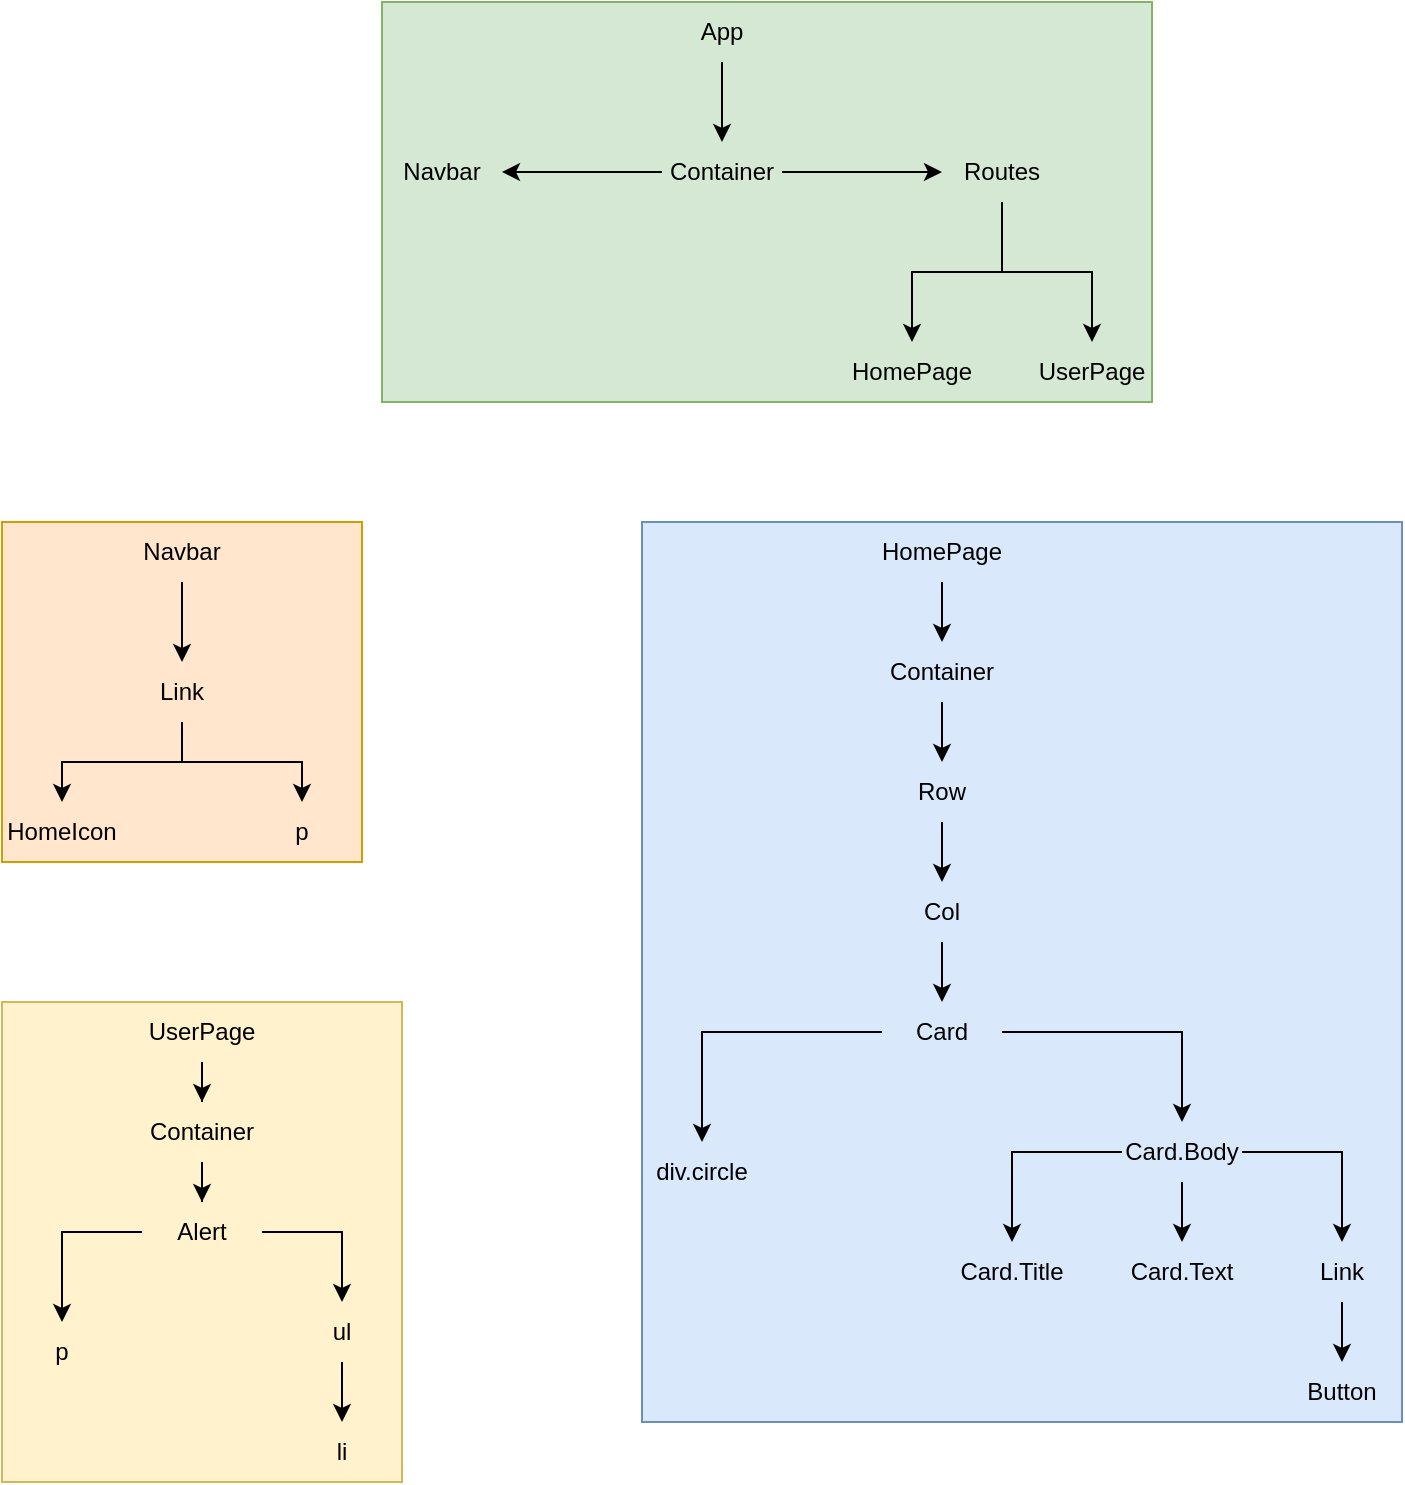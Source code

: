 <mxfile version="15.7.4" type="device"><diagram id="cEDXQBNFGNIH8sHJYtBG" name="Page-1"><mxGraphModel dx="782" dy="436" grid="1" gridSize="10" guides="1" tooltips="1" connect="1" arrows="1" fold="1" page="1" pageScale="1" pageWidth="850" pageHeight="1100" math="0" shadow="0"><root><mxCell id="0"/><mxCell id="1" parent="0"/><mxCell id="SpRiYcT0I7y3mhrMXtdR-12" value="" style="group;fillColor=#d5e8d4;strokeColor=#82b366;" vertex="1" connectable="0" parent="1"><mxGeometry x="230" y="20" width="385" height="200" as="geometry"/></mxCell><mxCell id="SpRiYcT0I7y3mhrMXtdR-1" value="App" style="text;html=1;strokeColor=none;fillColor=none;align=center;verticalAlign=middle;whiteSpace=wrap;rounded=0;" vertex="1" parent="SpRiYcT0I7y3mhrMXtdR-12"><mxGeometry x="140" width="60" height="30" as="geometry"/></mxCell><mxCell id="SpRiYcT0I7y3mhrMXtdR-2" value="Container" style="text;html=1;strokeColor=none;fillColor=none;align=center;verticalAlign=middle;whiteSpace=wrap;rounded=0;" vertex="1" parent="SpRiYcT0I7y3mhrMXtdR-12"><mxGeometry x="140" y="70" width="60" height="30" as="geometry"/></mxCell><mxCell id="SpRiYcT0I7y3mhrMXtdR-3" value="" style="edgeStyle=orthogonalEdgeStyle;rounded=0;orthogonalLoop=1;jettySize=auto;html=1;" edge="1" parent="SpRiYcT0I7y3mhrMXtdR-12" source="SpRiYcT0I7y3mhrMXtdR-1" target="SpRiYcT0I7y3mhrMXtdR-2"><mxGeometry relative="1" as="geometry"/></mxCell><mxCell id="SpRiYcT0I7y3mhrMXtdR-4" value="Navbar" style="text;html=1;strokeColor=none;fillColor=none;align=center;verticalAlign=middle;whiteSpace=wrap;rounded=0;" vertex="1" parent="SpRiYcT0I7y3mhrMXtdR-12"><mxGeometry y="70" width="60" height="30" as="geometry"/></mxCell><mxCell id="SpRiYcT0I7y3mhrMXtdR-5" value="" style="edgeStyle=orthogonalEdgeStyle;rounded=0;orthogonalLoop=1;jettySize=auto;html=1;" edge="1" parent="SpRiYcT0I7y3mhrMXtdR-12" source="SpRiYcT0I7y3mhrMXtdR-2" target="SpRiYcT0I7y3mhrMXtdR-4"><mxGeometry relative="1" as="geometry"/></mxCell><mxCell id="SpRiYcT0I7y3mhrMXtdR-6" value="Routes" style="text;html=1;strokeColor=none;fillColor=none;align=center;verticalAlign=middle;whiteSpace=wrap;rounded=0;" vertex="1" parent="SpRiYcT0I7y3mhrMXtdR-12"><mxGeometry x="280" y="70" width="60" height="30" as="geometry"/></mxCell><mxCell id="SpRiYcT0I7y3mhrMXtdR-7" value="" style="edgeStyle=orthogonalEdgeStyle;rounded=0;orthogonalLoop=1;jettySize=auto;html=1;" edge="1" parent="SpRiYcT0I7y3mhrMXtdR-12" source="SpRiYcT0I7y3mhrMXtdR-2" target="SpRiYcT0I7y3mhrMXtdR-6"><mxGeometry relative="1" as="geometry"/></mxCell><mxCell id="SpRiYcT0I7y3mhrMXtdR-8" value="HomePage" style="text;html=1;strokeColor=none;fillColor=none;align=center;verticalAlign=middle;whiteSpace=wrap;rounded=0;" vertex="1" parent="SpRiYcT0I7y3mhrMXtdR-12"><mxGeometry x="235" y="170" width="60" height="30" as="geometry"/></mxCell><mxCell id="SpRiYcT0I7y3mhrMXtdR-9" value="" style="edgeStyle=orthogonalEdgeStyle;rounded=0;orthogonalLoop=1;jettySize=auto;html=1;" edge="1" parent="SpRiYcT0I7y3mhrMXtdR-12" source="SpRiYcT0I7y3mhrMXtdR-6" target="SpRiYcT0I7y3mhrMXtdR-8"><mxGeometry relative="1" as="geometry"/></mxCell><mxCell id="SpRiYcT0I7y3mhrMXtdR-10" value="UserPage" style="text;html=1;strokeColor=none;fillColor=none;align=center;verticalAlign=middle;whiteSpace=wrap;rounded=0;" vertex="1" parent="SpRiYcT0I7y3mhrMXtdR-12"><mxGeometry x="325" y="170" width="60" height="30" as="geometry"/></mxCell><mxCell id="SpRiYcT0I7y3mhrMXtdR-11" value="" style="edgeStyle=orthogonalEdgeStyle;rounded=0;orthogonalLoop=1;jettySize=auto;html=1;" edge="1" parent="SpRiYcT0I7y3mhrMXtdR-12" source="SpRiYcT0I7y3mhrMXtdR-6" target="SpRiYcT0I7y3mhrMXtdR-10"><mxGeometry relative="1" as="geometry"/></mxCell><mxCell id="SpRiYcT0I7y3mhrMXtdR-20" value="" style="group;strokeColor=#d79b00;fillColor=#ffe6cc;" vertex="1" connectable="0" parent="1"><mxGeometry x="40" y="280" width="180" height="170" as="geometry"/></mxCell><mxCell id="SpRiYcT0I7y3mhrMXtdR-13" value="Navbar" style="text;html=1;strokeColor=none;fillColor=none;align=center;verticalAlign=middle;whiteSpace=wrap;rounded=0;" vertex="1" parent="SpRiYcT0I7y3mhrMXtdR-20"><mxGeometry x="60" width="60" height="30" as="geometry"/></mxCell><mxCell id="SpRiYcT0I7y3mhrMXtdR-14" value="Link" style="text;html=1;strokeColor=none;fillColor=none;align=center;verticalAlign=middle;whiteSpace=wrap;rounded=0;" vertex="1" parent="SpRiYcT0I7y3mhrMXtdR-20"><mxGeometry x="60" y="70" width="60" height="30" as="geometry"/></mxCell><mxCell id="SpRiYcT0I7y3mhrMXtdR-15" value="" style="edgeStyle=orthogonalEdgeStyle;rounded=0;orthogonalLoop=1;jettySize=auto;html=1;" edge="1" parent="SpRiYcT0I7y3mhrMXtdR-20" source="SpRiYcT0I7y3mhrMXtdR-13" target="SpRiYcT0I7y3mhrMXtdR-14"><mxGeometry relative="1" as="geometry"/></mxCell><mxCell id="SpRiYcT0I7y3mhrMXtdR-16" value="HomeIcon" style="text;html=1;strokeColor=none;fillColor=none;align=center;verticalAlign=middle;whiteSpace=wrap;rounded=0;" vertex="1" parent="SpRiYcT0I7y3mhrMXtdR-20"><mxGeometry y="140" width="60" height="30" as="geometry"/></mxCell><mxCell id="SpRiYcT0I7y3mhrMXtdR-17" value="" style="edgeStyle=orthogonalEdgeStyle;rounded=0;orthogonalLoop=1;jettySize=auto;html=1;" edge="1" parent="SpRiYcT0I7y3mhrMXtdR-20" source="SpRiYcT0I7y3mhrMXtdR-14" target="SpRiYcT0I7y3mhrMXtdR-16"><mxGeometry relative="1" as="geometry"/></mxCell><mxCell id="SpRiYcT0I7y3mhrMXtdR-18" value="p" style="text;html=1;strokeColor=none;fillColor=none;align=center;verticalAlign=middle;whiteSpace=wrap;rounded=0;" vertex="1" parent="SpRiYcT0I7y3mhrMXtdR-20"><mxGeometry x="120" y="140" width="60" height="30" as="geometry"/></mxCell><mxCell id="SpRiYcT0I7y3mhrMXtdR-19" value="" style="edgeStyle=orthogonalEdgeStyle;rounded=0;orthogonalLoop=1;jettySize=auto;html=1;" edge="1" parent="SpRiYcT0I7y3mhrMXtdR-20" source="SpRiYcT0I7y3mhrMXtdR-14" target="SpRiYcT0I7y3mhrMXtdR-18"><mxGeometry relative="1" as="geometry"/></mxCell><mxCell id="SpRiYcT0I7y3mhrMXtdR-43" value="" style="group;fillColor=#dae8fc;strokeColor=#6c8ebf;" vertex="1" connectable="0" parent="1"><mxGeometry x="360" y="280" width="380" height="450" as="geometry"/></mxCell><mxCell id="SpRiYcT0I7y3mhrMXtdR-21" value="HomePage" style="text;html=1;strokeColor=none;fillColor=none;align=center;verticalAlign=middle;whiteSpace=wrap;rounded=0;" vertex="1" parent="SpRiYcT0I7y3mhrMXtdR-43"><mxGeometry x="120" width="60" height="30" as="geometry"/></mxCell><mxCell id="SpRiYcT0I7y3mhrMXtdR-22" value="Container" style="text;html=1;strokeColor=none;fillColor=none;align=center;verticalAlign=middle;whiteSpace=wrap;rounded=0;" vertex="1" parent="SpRiYcT0I7y3mhrMXtdR-43"><mxGeometry x="120" y="60" width="60" height="30" as="geometry"/></mxCell><mxCell id="SpRiYcT0I7y3mhrMXtdR-23" value="" style="edgeStyle=orthogonalEdgeStyle;rounded=0;orthogonalLoop=1;jettySize=auto;html=1;" edge="1" parent="SpRiYcT0I7y3mhrMXtdR-43" source="SpRiYcT0I7y3mhrMXtdR-21" target="SpRiYcT0I7y3mhrMXtdR-22"><mxGeometry relative="1" as="geometry"/></mxCell><mxCell id="SpRiYcT0I7y3mhrMXtdR-24" value="Row" style="text;html=1;strokeColor=none;fillColor=none;align=center;verticalAlign=middle;whiteSpace=wrap;rounded=0;" vertex="1" parent="SpRiYcT0I7y3mhrMXtdR-43"><mxGeometry x="120" y="120" width="60" height="30" as="geometry"/></mxCell><mxCell id="SpRiYcT0I7y3mhrMXtdR-25" value="" style="edgeStyle=orthogonalEdgeStyle;rounded=0;orthogonalLoop=1;jettySize=auto;html=1;" edge="1" parent="SpRiYcT0I7y3mhrMXtdR-43" source="SpRiYcT0I7y3mhrMXtdR-22" target="SpRiYcT0I7y3mhrMXtdR-24"><mxGeometry relative="1" as="geometry"/></mxCell><mxCell id="SpRiYcT0I7y3mhrMXtdR-26" value="Col" style="text;html=1;strokeColor=none;fillColor=none;align=center;verticalAlign=middle;whiteSpace=wrap;rounded=0;" vertex="1" parent="SpRiYcT0I7y3mhrMXtdR-43"><mxGeometry x="120" y="180" width="60" height="30" as="geometry"/></mxCell><mxCell id="SpRiYcT0I7y3mhrMXtdR-27" value="" style="edgeStyle=orthogonalEdgeStyle;rounded=0;orthogonalLoop=1;jettySize=auto;html=1;" edge="1" parent="SpRiYcT0I7y3mhrMXtdR-43" source="SpRiYcT0I7y3mhrMXtdR-24" target="SpRiYcT0I7y3mhrMXtdR-26"><mxGeometry relative="1" as="geometry"/></mxCell><mxCell id="SpRiYcT0I7y3mhrMXtdR-28" value="Card" style="text;html=1;strokeColor=none;fillColor=none;align=center;verticalAlign=middle;whiteSpace=wrap;rounded=0;" vertex="1" parent="SpRiYcT0I7y3mhrMXtdR-43"><mxGeometry x="120" y="240" width="60" height="30" as="geometry"/></mxCell><mxCell id="SpRiYcT0I7y3mhrMXtdR-29" value="" style="edgeStyle=orthogonalEdgeStyle;rounded=0;orthogonalLoop=1;jettySize=auto;html=1;" edge="1" parent="SpRiYcT0I7y3mhrMXtdR-43" source="SpRiYcT0I7y3mhrMXtdR-26" target="SpRiYcT0I7y3mhrMXtdR-28"><mxGeometry relative="1" as="geometry"/></mxCell><mxCell id="SpRiYcT0I7y3mhrMXtdR-30" value="div.circle" style="text;html=1;strokeColor=none;fillColor=none;align=center;verticalAlign=middle;whiteSpace=wrap;rounded=0;" vertex="1" parent="SpRiYcT0I7y3mhrMXtdR-43"><mxGeometry y="310" width="60" height="30" as="geometry"/></mxCell><mxCell id="SpRiYcT0I7y3mhrMXtdR-31" value="" style="edgeStyle=orthogonalEdgeStyle;rounded=0;orthogonalLoop=1;jettySize=auto;html=1;" edge="1" parent="SpRiYcT0I7y3mhrMXtdR-43" source="SpRiYcT0I7y3mhrMXtdR-28" target="SpRiYcT0I7y3mhrMXtdR-30"><mxGeometry relative="1" as="geometry"/></mxCell><mxCell id="SpRiYcT0I7y3mhrMXtdR-32" value="Card.Body" style="text;html=1;strokeColor=none;fillColor=none;align=center;verticalAlign=middle;whiteSpace=wrap;rounded=0;" vertex="1" parent="SpRiYcT0I7y3mhrMXtdR-43"><mxGeometry x="240" y="300" width="60" height="30" as="geometry"/></mxCell><mxCell id="SpRiYcT0I7y3mhrMXtdR-33" value="" style="edgeStyle=orthogonalEdgeStyle;rounded=0;orthogonalLoop=1;jettySize=auto;html=1;" edge="1" parent="SpRiYcT0I7y3mhrMXtdR-43" source="SpRiYcT0I7y3mhrMXtdR-28" target="SpRiYcT0I7y3mhrMXtdR-32"><mxGeometry relative="1" as="geometry"/></mxCell><mxCell id="SpRiYcT0I7y3mhrMXtdR-35" value="Card.Title" style="text;html=1;strokeColor=none;fillColor=none;align=center;verticalAlign=middle;whiteSpace=wrap;rounded=0;" vertex="1" parent="SpRiYcT0I7y3mhrMXtdR-43"><mxGeometry x="155" y="360" width="60" height="30" as="geometry"/></mxCell><mxCell id="SpRiYcT0I7y3mhrMXtdR-36" value="" style="edgeStyle=orthogonalEdgeStyle;rounded=0;orthogonalLoop=1;jettySize=auto;html=1;" edge="1" parent="SpRiYcT0I7y3mhrMXtdR-43" source="SpRiYcT0I7y3mhrMXtdR-32" target="SpRiYcT0I7y3mhrMXtdR-35"><mxGeometry relative="1" as="geometry"/></mxCell><mxCell id="SpRiYcT0I7y3mhrMXtdR-37" value="Card.Text" style="text;html=1;strokeColor=none;fillColor=none;align=center;verticalAlign=middle;whiteSpace=wrap;rounded=0;" vertex="1" parent="SpRiYcT0I7y3mhrMXtdR-43"><mxGeometry x="240" y="360" width="60" height="30" as="geometry"/></mxCell><mxCell id="SpRiYcT0I7y3mhrMXtdR-38" value="" style="edgeStyle=orthogonalEdgeStyle;rounded=0;orthogonalLoop=1;jettySize=auto;html=1;" edge="1" parent="SpRiYcT0I7y3mhrMXtdR-43" source="SpRiYcT0I7y3mhrMXtdR-32" target="SpRiYcT0I7y3mhrMXtdR-37"><mxGeometry relative="1" as="geometry"/></mxCell><mxCell id="SpRiYcT0I7y3mhrMXtdR-39" value="Link" style="text;html=1;strokeColor=none;fillColor=none;align=center;verticalAlign=middle;whiteSpace=wrap;rounded=0;" vertex="1" parent="SpRiYcT0I7y3mhrMXtdR-43"><mxGeometry x="320" y="360" width="60" height="30" as="geometry"/></mxCell><mxCell id="SpRiYcT0I7y3mhrMXtdR-40" value="" style="edgeStyle=orthogonalEdgeStyle;rounded=0;orthogonalLoop=1;jettySize=auto;html=1;" edge="1" parent="SpRiYcT0I7y3mhrMXtdR-43" source="SpRiYcT0I7y3mhrMXtdR-32" target="SpRiYcT0I7y3mhrMXtdR-39"><mxGeometry relative="1" as="geometry"/></mxCell><mxCell id="SpRiYcT0I7y3mhrMXtdR-41" value="Button" style="text;html=1;strokeColor=none;fillColor=none;align=center;verticalAlign=middle;whiteSpace=wrap;rounded=0;" vertex="1" parent="SpRiYcT0I7y3mhrMXtdR-43"><mxGeometry x="320" y="420" width="60" height="30" as="geometry"/></mxCell><mxCell id="SpRiYcT0I7y3mhrMXtdR-42" value="" style="edgeStyle=orthogonalEdgeStyle;rounded=0;orthogonalLoop=1;jettySize=auto;html=1;" edge="1" parent="SpRiYcT0I7y3mhrMXtdR-43" source="SpRiYcT0I7y3mhrMXtdR-39" target="SpRiYcT0I7y3mhrMXtdR-41"><mxGeometry relative="1" as="geometry"><mxPoint x="350" y="430" as="targetPoint"/></mxGeometry></mxCell><mxCell id="SpRiYcT0I7y3mhrMXtdR-55" value="" style="group;fillColor=#fff2cc;strokeColor=#d6b656;" vertex="1" connectable="0" parent="1"><mxGeometry x="40" y="520" width="200" height="240" as="geometry"/></mxCell><mxCell id="SpRiYcT0I7y3mhrMXtdR-44" value="UserPage" style="text;html=1;strokeColor=none;fillColor=none;align=center;verticalAlign=middle;whiteSpace=wrap;rounded=0;" vertex="1" parent="SpRiYcT0I7y3mhrMXtdR-55"><mxGeometry x="70" width="60" height="30" as="geometry"/></mxCell><mxCell id="SpRiYcT0I7y3mhrMXtdR-45" value="Container" style="text;html=1;strokeColor=none;fillColor=none;align=center;verticalAlign=middle;whiteSpace=wrap;rounded=0;" vertex="1" parent="SpRiYcT0I7y3mhrMXtdR-55"><mxGeometry x="70" y="50" width="60" height="30" as="geometry"/></mxCell><mxCell id="SpRiYcT0I7y3mhrMXtdR-46" value="" style="edgeStyle=orthogonalEdgeStyle;rounded=0;orthogonalLoop=1;jettySize=auto;html=1;" edge="1" parent="SpRiYcT0I7y3mhrMXtdR-55" target="SpRiYcT0I7y3mhrMXtdR-45" source="SpRiYcT0I7y3mhrMXtdR-44"><mxGeometry relative="1" as="geometry"><mxPoint x="100" y="50" as="sourcePoint"/></mxGeometry></mxCell><mxCell id="SpRiYcT0I7y3mhrMXtdR-47" value="Alert" style="text;html=1;strokeColor=none;fillColor=none;align=center;verticalAlign=middle;whiteSpace=wrap;rounded=0;" vertex="1" parent="SpRiYcT0I7y3mhrMXtdR-55"><mxGeometry x="70" y="100" width="60" height="30" as="geometry"/></mxCell><mxCell id="SpRiYcT0I7y3mhrMXtdR-48" value="" style="edgeStyle=orthogonalEdgeStyle;rounded=0;orthogonalLoop=1;jettySize=auto;html=1;" edge="1" parent="SpRiYcT0I7y3mhrMXtdR-55" source="SpRiYcT0I7y3mhrMXtdR-45" target="SpRiYcT0I7y3mhrMXtdR-47"><mxGeometry relative="1" as="geometry"/></mxCell><mxCell id="SpRiYcT0I7y3mhrMXtdR-49" value="p" style="text;html=1;strokeColor=none;fillColor=none;align=center;verticalAlign=middle;whiteSpace=wrap;rounded=0;" vertex="1" parent="SpRiYcT0I7y3mhrMXtdR-55"><mxGeometry y="160" width="60" height="30" as="geometry"/></mxCell><mxCell id="SpRiYcT0I7y3mhrMXtdR-50" value="" style="edgeStyle=orthogonalEdgeStyle;rounded=0;orthogonalLoop=1;jettySize=auto;html=1;exitX=0;exitY=0.5;exitDx=0;exitDy=0;" edge="1" parent="SpRiYcT0I7y3mhrMXtdR-55" source="SpRiYcT0I7y3mhrMXtdR-47" target="SpRiYcT0I7y3mhrMXtdR-49"><mxGeometry relative="1" as="geometry"/></mxCell><mxCell id="SpRiYcT0I7y3mhrMXtdR-51" value="" style="edgeStyle=orthogonalEdgeStyle;rounded=0;orthogonalLoop=1;jettySize=auto;html=1;exitX=1;exitY=0.5;exitDx=0;exitDy=0;" edge="1" parent="SpRiYcT0I7y3mhrMXtdR-55" target="SpRiYcT0I7y3mhrMXtdR-52" source="SpRiYcT0I7y3mhrMXtdR-47"><mxGeometry relative="1" as="geometry"><mxPoint x="220" y="120" as="sourcePoint"/></mxGeometry></mxCell><mxCell id="SpRiYcT0I7y3mhrMXtdR-52" value="ul" style="text;html=1;strokeColor=none;fillColor=none;align=center;verticalAlign=middle;whiteSpace=wrap;rounded=0;" vertex="1" parent="SpRiYcT0I7y3mhrMXtdR-55"><mxGeometry x="140" y="150" width="60" height="30" as="geometry"/></mxCell><mxCell id="SpRiYcT0I7y3mhrMXtdR-53" value="li" style="text;html=1;strokeColor=none;fillColor=none;align=center;verticalAlign=middle;whiteSpace=wrap;rounded=0;" vertex="1" parent="SpRiYcT0I7y3mhrMXtdR-55"><mxGeometry x="140" y="210" width="60" height="30" as="geometry"/></mxCell><mxCell id="SpRiYcT0I7y3mhrMXtdR-54" value="" style="edgeStyle=orthogonalEdgeStyle;rounded=0;orthogonalLoop=1;jettySize=auto;html=1;" edge="1" parent="SpRiYcT0I7y3mhrMXtdR-55" source="SpRiYcT0I7y3mhrMXtdR-52" target="SpRiYcT0I7y3mhrMXtdR-53"><mxGeometry relative="1" as="geometry"/></mxCell></root></mxGraphModel></diagram></mxfile>